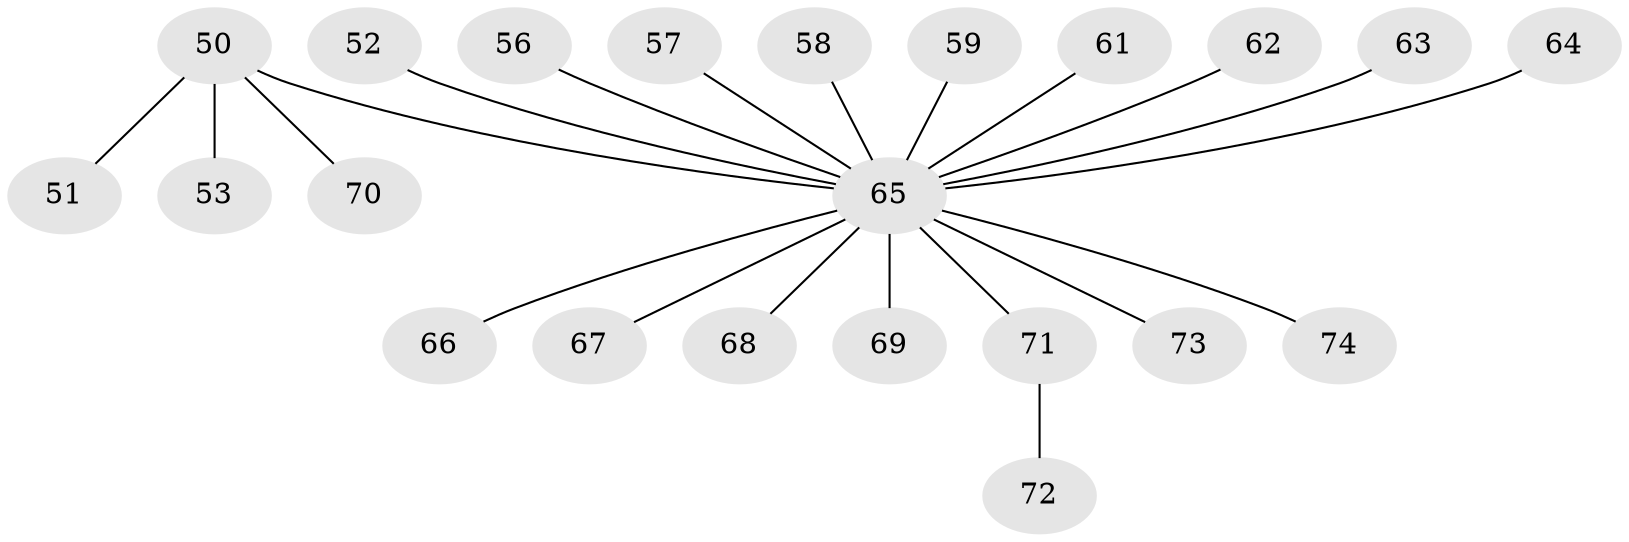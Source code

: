 // original degree distribution, {5: 0.04054054054054054, 4: 0.06756756756756757, 1: 0.5135135135135135, 2: 0.1891891891891892, 3: 0.17567567567567569, 6: 0.013513513513513514}
// Generated by graph-tools (version 1.1) at 2025/56/03/04/25 21:56:30]
// undirected, 22 vertices, 21 edges
graph export_dot {
graph [start="1"]
  node [color=gray90,style=filled];
  50 [super="+26+37"];
  51;
  52;
  53;
  56;
  57;
  58;
  59;
  61;
  62 [super="+15+38"];
  63;
  64;
  65 [super="+60+36+39+44+45+55+48+47+49"];
  66;
  67;
  68;
  69;
  70;
  71;
  72;
  73;
  74;
  50 -- 51;
  50 -- 70;
  50 -- 65;
  50 -- 53;
  52 -- 65;
  56 -- 65;
  57 -- 65;
  58 -- 65;
  59 -- 65;
  61 -- 65;
  62 -- 65;
  63 -- 65;
  64 -- 65;
  65 -- 67;
  65 -- 69;
  65 -- 74;
  65 -- 66;
  65 -- 68;
  65 -- 71;
  65 -- 73;
  71 -- 72;
}
